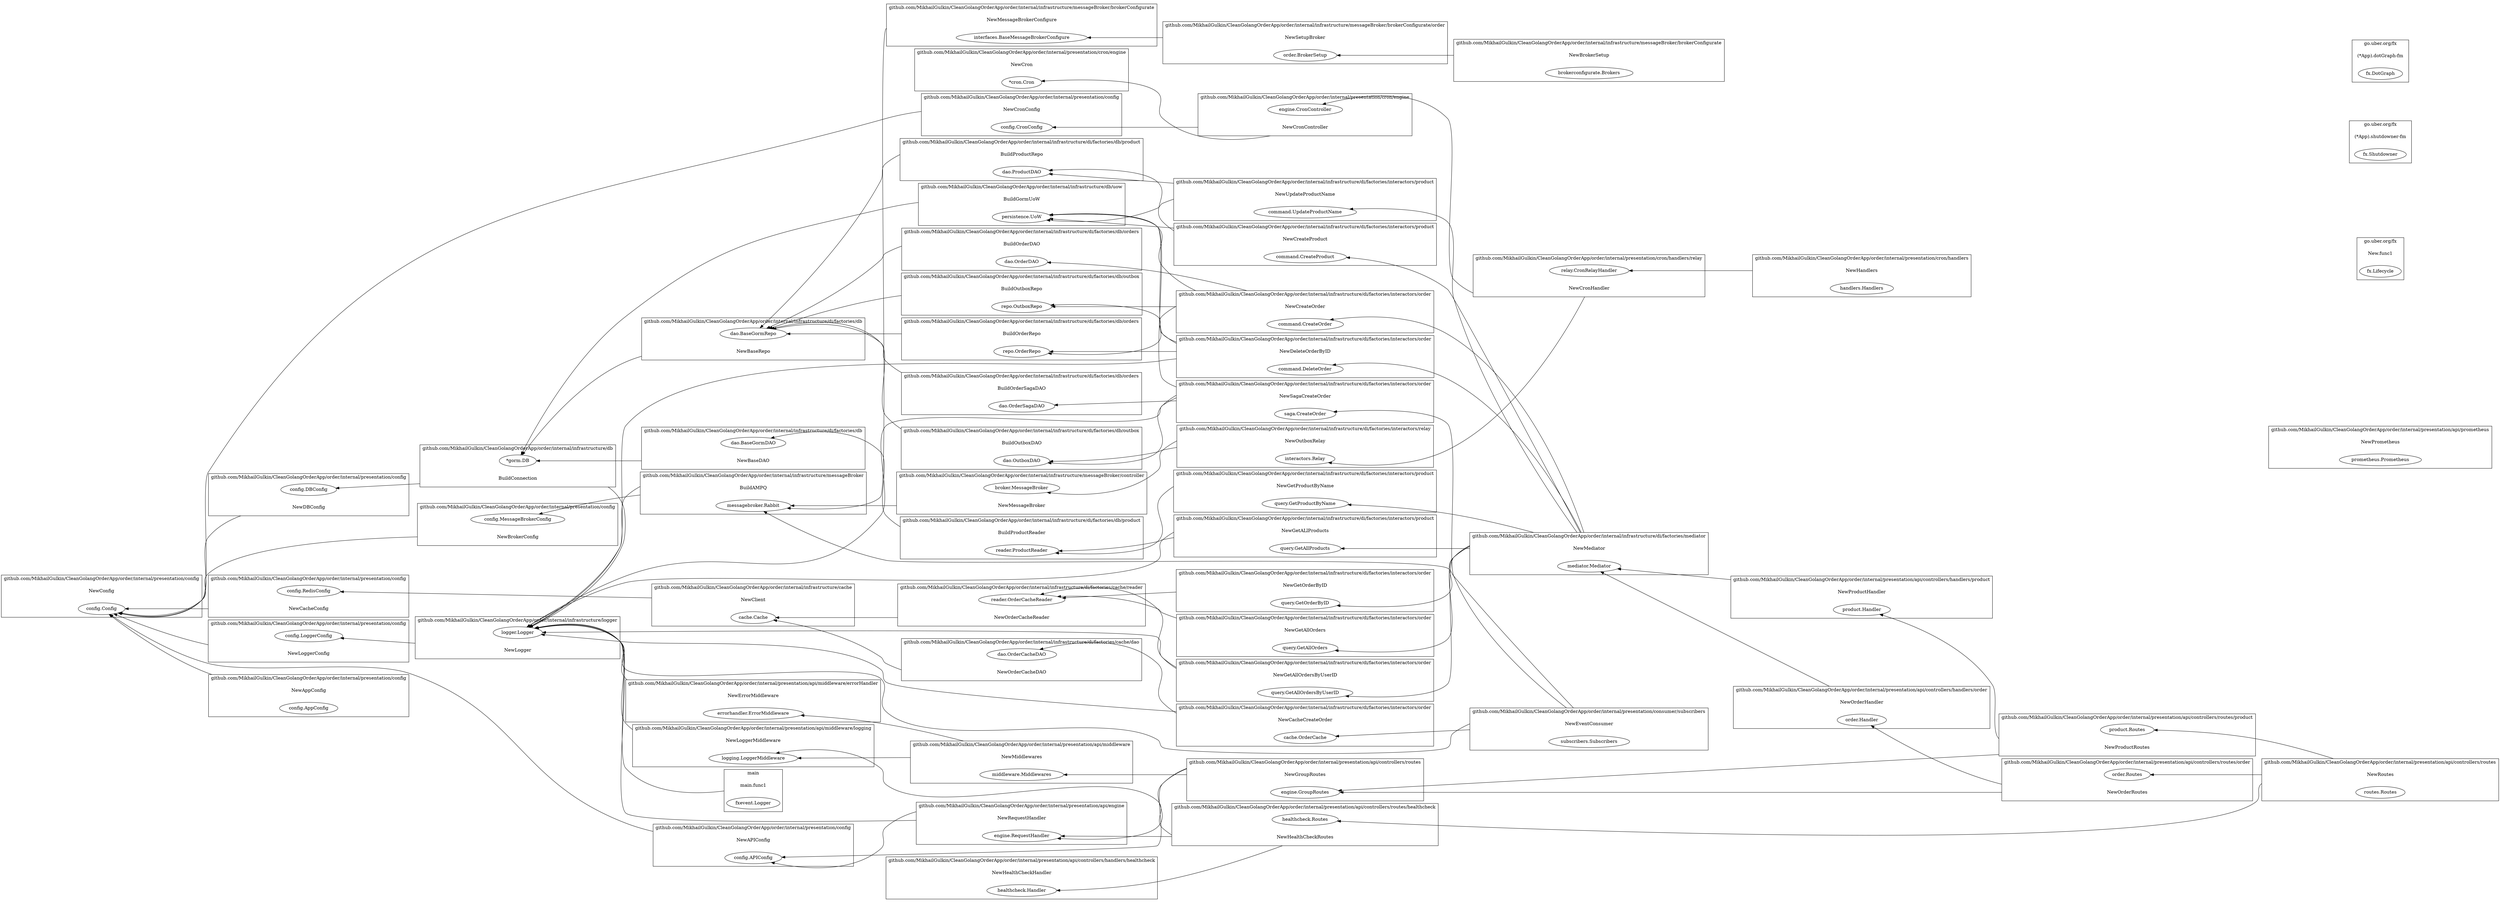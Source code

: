 digraph {
	rankdir=RL;
	graph [compound=true];
	
		subgraph cluster_0 {
			label = "github.com/MikhailGulkin/CleanGolangOrderApp/order/internal/infrastructure/di/factories/db/product";
			constructor_0 [shape=plaintext label="BuildProductRepo"];
			
			"dao.ProductDAO" [label=<dao.ProductDAO>];
			
		}
		
			constructor_0 -> "dao.BaseGormRepo" [ltail=cluster_0];
		
		
		subgraph cluster_1 {
			label = "github.com/MikhailGulkin/CleanGolangOrderApp/order/internal/infrastructure/di/factories/db/product";
			constructor_1 [shape=plaintext label="BuildProductReader"];
			
			"reader.ProductReader" [label=<reader.ProductReader>];
			
		}
		
			constructor_1 -> "dao.BaseGormDAO" [ltail=cluster_1];
		
		
		subgraph cluster_2 {
			label = "github.com/MikhailGulkin/CleanGolangOrderApp/order/internal/infrastructure/di/factories/db/orders";
			constructor_2 [shape=plaintext label="BuildOrderRepo"];
			
			"repo.OrderRepo" [label=<repo.OrderRepo>];
			
		}
		
			constructor_2 -> "dao.BaseGormRepo" [ltail=cluster_2];
		
		
		subgraph cluster_3 {
			label = "github.com/MikhailGulkin/CleanGolangOrderApp/order/internal/infrastructure/di/factories/db/orders";
			constructor_3 [shape=plaintext label="BuildOrderDAO"];
			
			"dao.OrderDAO" [label=<dao.OrderDAO>];
			
		}
		
			constructor_3 -> "dao.BaseGormRepo" [ltail=cluster_3];
		
		
		subgraph cluster_4 {
			label = "github.com/MikhailGulkin/CleanGolangOrderApp/order/internal/infrastructure/di/factories/db/orders";
			constructor_4 [shape=plaintext label="BuildOrderSagaDAO"];
			
			"dao.OrderSagaDAO" [label=<dao.OrderSagaDAO>];
			
		}
		
			constructor_4 -> "dao.BaseGormRepo" [ltail=cluster_4];
		
		
		subgraph cluster_5 {
			label = "github.com/MikhailGulkin/CleanGolangOrderApp/order/internal/infrastructure/db/uow";
			constructor_5 [shape=plaintext label="BuildGormUoW"];
			
			"persistence.UoW" [label=<persistence.UoW>];
			
		}
		
			constructor_5 -> "*gorm.DB" [ltail=cluster_5];
		
		
		subgraph cluster_6 {
			label = "github.com/MikhailGulkin/CleanGolangOrderApp/order/internal/infrastructure/db";
			constructor_6 [shape=plaintext label="BuildConnection"];
			
			"*gorm.DB" [label=<*gorm.DB>];
			
		}
		
			constructor_6 -> "logger.Logger" [ltail=cluster_6];
		
			constructor_6 -> "config.DBConfig" [ltail=cluster_6];
		
		
		subgraph cluster_7 {
			label = "github.com/MikhailGulkin/CleanGolangOrderApp/order/internal/infrastructure/di/factories/db";
			constructor_7 [shape=plaintext label="NewBaseRepo"];
			
			"dao.BaseGormRepo" [label=<dao.BaseGormRepo>];
			
		}
		
			constructor_7 -> "*gorm.DB" [ltail=cluster_7];
		
		
		subgraph cluster_8 {
			label = "github.com/MikhailGulkin/CleanGolangOrderApp/order/internal/infrastructure/di/factories/db";
			constructor_8 [shape=plaintext label="NewBaseDAO"];
			
			"dao.BaseGormDAO" [label=<dao.BaseGormDAO>];
			
		}
		
			constructor_8 -> "*gorm.DB" [ltail=cluster_8];
		
		
		subgraph cluster_9 {
			label = "github.com/MikhailGulkin/CleanGolangOrderApp/order/internal/infrastructure/di/factories/db/outbox";
			constructor_9 [shape=plaintext label="BuildOutboxRepo"];
			
			"repo.OutboxRepo" [label=<repo.OutboxRepo>];
			
		}
		
			constructor_9 -> "dao.BaseGormRepo" [ltail=cluster_9];
		
		
		subgraph cluster_10 {
			label = "github.com/MikhailGulkin/CleanGolangOrderApp/order/internal/infrastructure/di/factories/db/outbox";
			constructor_10 [shape=plaintext label="BuildOutboxDAO"];
			
			"dao.OutboxDAO" [label=<dao.OutboxDAO>];
			
		}
		
			constructor_10 -> "dao.BaseGormRepo" [ltail=cluster_10];
		
		
		subgraph cluster_11 {
			label = "github.com/MikhailGulkin/CleanGolangOrderApp/order/internal/infrastructure/di/factories/interactors/product";
			constructor_11 [shape=plaintext label="NewCreateProduct"];
			
			"command.CreateProduct" [label=<command.CreateProduct>];
			
		}
		
			constructor_11 -> "dao.ProductDAO" [ltail=cluster_11];
		
			constructor_11 -> "persistence.UoW" [ltail=cluster_11];
		
		
		subgraph cluster_12 {
			label = "github.com/MikhailGulkin/CleanGolangOrderApp/order/internal/infrastructure/di/factories/interactors/product";
			constructor_12 [shape=plaintext label="NewGetALlProducts"];
			
			"query.GetAllProducts" [label=<query.GetAllProducts>];
			
		}
		
			constructor_12 -> "reader.ProductReader" [ltail=cluster_12];
		
			constructor_12 -> "logger.Logger" [ltail=cluster_12];
		
		
		subgraph cluster_13 {
			label = "github.com/MikhailGulkin/CleanGolangOrderApp/order/internal/infrastructure/di/factories/interactors/product";
			constructor_13 [shape=plaintext label="NewUpdateProductName"];
			
			"command.UpdateProductName" [label=<command.UpdateProductName>];
			
		}
		
			constructor_13 -> "dao.ProductDAO" [ltail=cluster_13];
		
			constructor_13 -> "persistence.UoW" [ltail=cluster_13];
		
		
		subgraph cluster_14 {
			label = "github.com/MikhailGulkin/CleanGolangOrderApp/order/internal/infrastructure/di/factories/interactors/product";
			constructor_14 [shape=plaintext label="NewGetProductByName"];
			
			"query.GetProductByName" [label=<query.GetProductByName>];
			
		}
		
			constructor_14 -> "reader.ProductReader" [ltail=cluster_14];
		
		
		subgraph cluster_15 {
			label = "github.com/MikhailGulkin/CleanGolangOrderApp/order/internal/infrastructure/di/factories/interactors/order";
			constructor_15 [shape=plaintext label="NewCreateOrder"];
			
			"command.CreateOrder" [label=<command.CreateOrder>];
			
		}
		
			constructor_15 -> "persistence.UoW" [ltail=cluster_15];
		
			constructor_15 -> "repo.OrderRepo" [ltail=cluster_15];
		
			constructor_15 -> "dao.OrderDAO" [ltail=cluster_15];
		
			constructor_15 -> "repo.OutboxRepo" [ltail=cluster_15];
		
		
		subgraph cluster_16 {
			label = "github.com/MikhailGulkin/CleanGolangOrderApp/order/internal/infrastructure/di/factories/interactors/order";
			constructor_16 [shape=plaintext label="NewDeleteOrderByID"];
			
			"command.DeleteOrder" [label=<command.DeleteOrder>];
			
		}
		
			constructor_16 -> "logger.Logger" [ltail=cluster_16];
		
			constructor_16 -> "repo.OrderRepo" [ltail=cluster_16];
		
			constructor_16 -> "persistence.UoW" [ltail=cluster_16];
		
			constructor_16 -> "repo.OutboxRepo" [ltail=cluster_16];
		
		
		subgraph cluster_17 {
			label = "github.com/MikhailGulkin/CleanGolangOrderApp/order/internal/infrastructure/di/factories/interactors/order";
			constructor_17 [shape=plaintext label="NewGetAllOrders"];
			
			"query.GetAllOrders" [label=<query.GetAllOrders>];
			
		}
		
			constructor_17 -> "reader.OrderCacheReader" [ltail=cluster_17];
		
		
		subgraph cluster_18 {
			label = "github.com/MikhailGulkin/CleanGolangOrderApp/order/internal/infrastructure/di/factories/interactors/order";
			constructor_18 [shape=plaintext label="NewGetOrderByID"];
			
			"query.GetOrderByID" [label=<query.GetOrderByID>];
			
		}
		
			constructor_18 -> "reader.OrderCacheReader" [ltail=cluster_18];
		
		
		subgraph cluster_19 {
			label = "github.com/MikhailGulkin/CleanGolangOrderApp/order/internal/infrastructure/di/factories/interactors/order";
			constructor_19 [shape=plaintext label="NewGetAllOrdersByUserID"];
			
			"query.GetAllOrdersByUserID" [label=<query.GetAllOrdersByUserID>];
			
		}
		
			constructor_19 -> "reader.OrderCacheReader" [ltail=cluster_19];
		
			constructor_19 -> "logger.Logger" [ltail=cluster_19];
		
		
		subgraph cluster_20 {
			label = "github.com/MikhailGulkin/CleanGolangOrderApp/order/internal/infrastructure/di/factories/interactors/order";
			constructor_20 [shape=plaintext label="NewCacheCreateOrder"];
			
			"cache.OrderCache" [label=<cache.OrderCache>];
			
		}
		
			constructor_20 -> "dao.OrderCacheDAO" [ltail=cluster_20];
		
			constructor_20 -> "logger.Logger" [ltail=cluster_20];
		
		
		subgraph cluster_21 {
			label = "github.com/MikhailGulkin/CleanGolangOrderApp/order/internal/infrastructure/di/factories/interactors/order";
			constructor_21 [shape=plaintext label="NewSagaCreateOrder"];
			
			"saga.CreateOrder" [label=<saga.CreateOrder>];
			
		}
		
			constructor_21 -> "dao.OrderSagaDAO" [ltail=cluster_21];
		
			constructor_21 -> "persistence.UoW" [ltail=cluster_21];
		
			constructor_21 -> "logger.Logger" [ltail=cluster_21];
		
			constructor_21 -> "dao.OutboxDAO" [ltail=cluster_21];
		
		
		subgraph cluster_22 {
			label = "github.com/MikhailGulkin/CleanGolangOrderApp/order/internal/infrastructure/di/factories/interactors/relay";
			constructor_22 [shape=plaintext label="NewOutboxRelay"];
			
			"interactors.Relay" [label=<interactors.Relay>];
			
		}
		
			constructor_22 -> "dao.OutboxDAO" [ltail=cluster_22];
		
			constructor_22 -> "broker.MessageBroker" [ltail=cluster_22];
		
		
		subgraph cluster_23 {
			label = "github.com/MikhailGulkin/CleanGolangOrderApp/order/internal/infrastructure/messageBroker";
			constructor_23 [shape=plaintext label="BuildAMPQ"];
			
			"messagebroker.Rabbit" [label=<messagebroker.Rabbit>];
			
		}
		
			constructor_23 -> "config.MessageBrokerConfig" [ltail=cluster_23];
		
			constructor_23 -> "logger.Logger" [ltail=cluster_23];
		
		
		subgraph cluster_24 {
			label = "github.com/MikhailGulkin/CleanGolangOrderApp/order/internal/infrastructure/messageBroker/brokerConfigurate";
			constructor_24 [shape=plaintext label="NewMessageBrokerConfigure"];
			
			"interfaces.BaseMessageBrokerConfigure" [label=<interfaces.BaseMessageBrokerConfigure>];
			
		}
		
			constructor_24 -> "messagebroker.Rabbit" [ltail=cluster_24];
		
		
		subgraph cluster_25 {
			label = "github.com/MikhailGulkin/CleanGolangOrderApp/order/internal/infrastructure/messageBroker/brokerConfigurate/order";
			constructor_25 [shape=plaintext label="NewSetupBroker"];
			
			"order.BrokerSetup" [label=<order.BrokerSetup>];
			
		}
		
			constructor_25 -> "interfaces.BaseMessageBrokerConfigure" [ltail=cluster_25];
		
		
		subgraph cluster_26 {
			label = "github.com/MikhailGulkin/CleanGolangOrderApp/order/internal/infrastructure/messageBroker/brokerConfigurate";
			constructor_26 [shape=plaintext label="NewBrokerSetup"];
			
			"brokerconfigurate.Brokers" [label=<brokerconfigurate.Brokers>];
			
		}
		
			constructor_26 -> "order.BrokerSetup" [ltail=cluster_26];
		
		
		subgraph cluster_27 {
			label = "github.com/MikhailGulkin/CleanGolangOrderApp/order/internal/infrastructure/messageBroker/controller";
			constructor_27 [shape=plaintext label="NewMessageBroker"];
			
			"broker.MessageBroker" [label=<broker.MessageBroker>];
			
		}
		
			constructor_27 -> "messagebroker.Rabbit" [ltail=cluster_27];
		
		
		subgraph cluster_28 {
			label = "github.com/MikhailGulkin/CleanGolangOrderApp/order/internal/infrastructure/cache";
			constructor_28 [shape=plaintext label="NewClient"];
			
			"cache.Cache" [label=<cache.Cache>];
			
		}
		
			constructor_28 -> "config.RedisConfig" [ltail=cluster_28];
		
		
		subgraph cluster_29 {
			label = "github.com/MikhailGulkin/CleanGolangOrderApp/order/internal/infrastructure/di/factories/cache/dao";
			constructor_29 [shape=plaintext label="NewOrderCacheDAO"];
			
			"dao.OrderCacheDAO" [label=<dao.OrderCacheDAO>];
			
		}
		
			constructor_29 -> "cache.Cache" [ltail=cluster_29];
		
		
		subgraph cluster_30 {
			label = "github.com/MikhailGulkin/CleanGolangOrderApp/order/internal/infrastructure/di/factories/cache/reader";
			constructor_30 [shape=plaintext label="NewOrderCacheReader"];
			
			"reader.OrderCacheReader" [label=<reader.OrderCacheReader>];
			
		}
		
			constructor_30 -> "cache.Cache" [ltail=cluster_30];
		
		
		subgraph cluster_31 {
			label = "github.com/MikhailGulkin/CleanGolangOrderApp/order/internal/infrastructure/logger";
			constructor_31 [shape=plaintext label="NewLogger"];
			
			"logger.Logger" [label=<logger.Logger>];
			
		}
		
			constructor_31 -> "config.LoggerConfig" [ltail=cluster_31];
		
		
		subgraph cluster_32 {
			label = "github.com/MikhailGulkin/CleanGolangOrderApp/order/internal/infrastructure/di/factories/mediator";
			constructor_32 [shape=plaintext label="NewMediator"];
			
			"mediator.Mediator" [label=<mediator.Mediator>];
			
		}
		
			constructor_32 -> "query.GetAllProducts" [ltail=cluster_32];
		
			constructor_32 -> "query.GetProductByName" [ltail=cluster_32];
		
			constructor_32 -> "command.UpdateProductName" [ltail=cluster_32];
		
			constructor_32 -> "command.CreateProduct" [ltail=cluster_32];
		
			constructor_32 -> "command.CreateOrder" [ltail=cluster_32];
		
			constructor_32 -> "command.DeleteOrder" [ltail=cluster_32];
		
			constructor_32 -> "query.GetAllOrders" [ltail=cluster_32];
		
			constructor_32 -> "query.GetAllOrdersByUserID" [ltail=cluster_32];
		
			constructor_32 -> "query.GetOrderByID" [ltail=cluster_32];
		
		
		subgraph cluster_33 {
			label = "github.com/MikhailGulkin/CleanGolangOrderApp/order/internal/presentation/config";
			constructor_33 [shape=plaintext label="NewConfig"];
			
			"config.Config" [label=<config.Config>];
			
		}
		
		
		subgraph cluster_34 {
			label = "github.com/MikhailGulkin/CleanGolangOrderApp/order/internal/presentation/config";
			constructor_34 [shape=plaintext label="NewDBConfig"];
			
			"config.DBConfig" [label=<config.DBConfig>];
			
		}
		
			constructor_34 -> "config.Config" [ltail=cluster_34];
		
		
		subgraph cluster_35 {
			label = "github.com/MikhailGulkin/CleanGolangOrderApp/order/internal/presentation/config";
			constructor_35 [shape=plaintext label="NewAPIConfig"];
			
			"config.APIConfig" [label=<config.APIConfig>];
			
		}
		
			constructor_35 -> "config.Config" [ltail=cluster_35];
		
		
		subgraph cluster_36 {
			label = "github.com/MikhailGulkin/CleanGolangOrderApp/order/internal/presentation/config";
			constructor_36 [shape=plaintext label="NewBrokerConfig"];
			
			"config.MessageBrokerConfig" [label=<config.MessageBrokerConfig>];
			
		}
		
			constructor_36 -> "config.Config" [ltail=cluster_36];
		
		
		subgraph cluster_37 {
			label = "github.com/MikhailGulkin/CleanGolangOrderApp/order/internal/presentation/config";
			constructor_37 [shape=plaintext label="NewCronConfig"];
			
			"config.CronConfig" [label=<config.CronConfig>];
			
		}
		
			constructor_37 -> "config.Config" [ltail=cluster_37];
		
		
		subgraph cluster_38 {
			label = "github.com/MikhailGulkin/CleanGolangOrderApp/order/internal/presentation/config";
			constructor_38 [shape=plaintext label="NewLoggerConfig"];
			
			"config.LoggerConfig" [label=<config.LoggerConfig>];
			
		}
		
			constructor_38 -> "config.Config" [ltail=cluster_38];
		
		
		subgraph cluster_39 {
			label = "github.com/MikhailGulkin/CleanGolangOrderApp/order/internal/presentation/config";
			constructor_39 [shape=plaintext label="NewCacheConfig"];
			
			"config.RedisConfig" [label=<config.RedisConfig>];
			
		}
		
			constructor_39 -> "config.Config" [ltail=cluster_39];
		
		
		subgraph cluster_40 {
			label = "github.com/MikhailGulkin/CleanGolangOrderApp/order/internal/presentation/config";
			constructor_40 [shape=plaintext label="NewAppConfig"];
			
			"config.AppConfig" [label=<config.AppConfig>];
			
		}
		
			constructor_40 -> "config.Config" [ltail=cluster_40];
		
		
		subgraph cluster_41 {
			label = "github.com/MikhailGulkin/CleanGolangOrderApp/order/internal/presentation/api/middleware/errorHandler";
			constructor_41 [shape=plaintext label="NewErrorMiddleware"];
			
			"errorhandler.ErrorMiddleware" [label=<errorhandler.ErrorMiddleware>];
			
		}
		
			constructor_41 -> "logger.Logger" [ltail=cluster_41];
		
		
		subgraph cluster_42 {
			label = "github.com/MikhailGulkin/CleanGolangOrderApp/order/internal/presentation/api/middleware/logging";
			constructor_42 [shape=plaintext label="NewLoggerMiddleware"];
			
			"logging.LoggerMiddleware" [label=<logging.LoggerMiddleware>];
			
		}
		
			constructor_42 -> "logger.Logger" [ltail=cluster_42];
		
		
		subgraph cluster_43 {
			label = "github.com/MikhailGulkin/CleanGolangOrderApp/order/internal/presentation/api/middleware";
			constructor_43 [shape=plaintext label="NewMiddlewares"];
			
			"middleware.Middlewares" [label=<middleware.Middlewares>];
			
		}
		
			constructor_43 -> "errorhandler.ErrorMiddleware" [ltail=cluster_43];
		
			constructor_43 -> "logging.LoggerMiddleware" [ltail=cluster_43];
		
		
		subgraph cluster_44 {
			label = "github.com/MikhailGulkin/CleanGolangOrderApp/order/internal/presentation/api/engine";
			constructor_44 [shape=plaintext label="NewRequestHandler"];
			
			"engine.RequestHandler" [label=<engine.RequestHandler>];
			
		}
		
			constructor_44 -> "logger.Logger" [ltail=cluster_44];
		
			constructor_44 -> "config.APIConfig" [ltail=cluster_44];
		
		
		subgraph cluster_45 {
			label = "github.com/MikhailGulkin/CleanGolangOrderApp/order/internal/presentation/api/controllers/handlers/product";
			constructor_45 [shape=plaintext label="NewProductHandler"];
			
			"product.Handler" [label=<product.Handler>];
			
		}
		
			constructor_45 -> "mediator.Mediator" [ltail=cluster_45];
		
		
		subgraph cluster_46 {
			label = "github.com/MikhailGulkin/CleanGolangOrderApp/order/internal/presentation/api/controllers/handlers/order";
			constructor_46 [shape=plaintext label="NewOrderHandler"];
			
			"order.Handler" [label=<order.Handler>];
			
		}
		
			constructor_46 -> "mediator.Mediator" [ltail=cluster_46];
		
		
		subgraph cluster_47 {
			label = "github.com/MikhailGulkin/CleanGolangOrderApp/order/internal/presentation/api/controllers/handlers/healthcheck";
			constructor_47 [shape=plaintext label="NewHealthCheckHandler"];
			
			"healthcheck.Handler" [label=<healthcheck.Handler>];
			
		}
		
		
		subgraph cluster_48 {
			label = "github.com/MikhailGulkin/CleanGolangOrderApp/order/internal/presentation/api/controllers/routes";
			constructor_48 [shape=plaintext label="NewRoutes"];
			
			"routes.Routes" [label=<routes.Routes>];
			
		}
		
			constructor_48 -> "product.Routes" [ltail=cluster_48];
		
			constructor_48 -> "order.Routes" [ltail=cluster_48];
		
			constructor_48 -> "healthcheck.Routes" [ltail=cluster_48];
		
		
		subgraph cluster_49 {
			label = "github.com/MikhailGulkin/CleanGolangOrderApp/order/internal/presentation/api/controllers/routes";
			constructor_49 [shape=plaintext label="NewGroupRoutes"];
			
			"engine.GroupRoutes" [label=<engine.GroupRoutes>];
			
		}
		
			constructor_49 -> "config.APIConfig" [ltail=cluster_49];
		
			constructor_49 -> "engine.RequestHandler" [ltail=cluster_49];
		
			constructor_49 -> "middleware.Middlewares" [ltail=cluster_49];
		
		
		subgraph cluster_50 {
			label = "github.com/MikhailGulkin/CleanGolangOrderApp/order/internal/presentation/api/controllers/routes/product";
			constructor_50 [shape=plaintext label="NewProductRoutes"];
			
			"product.Routes" [label=<product.Routes>];
			
		}
		
			constructor_50 -> "engine.GroupRoutes" [ltail=cluster_50];
		
			constructor_50 -> "product.Handler" [ltail=cluster_50];
		
		
		subgraph cluster_51 {
			label = "github.com/MikhailGulkin/CleanGolangOrderApp/order/internal/presentation/api/controllers/routes/order";
			constructor_51 [shape=plaintext label="NewOrderRoutes"];
			
			"order.Routes" [label=<order.Routes>];
			
		}
		
			constructor_51 -> "engine.GroupRoutes" [ltail=cluster_51];
		
			constructor_51 -> "order.Handler" [ltail=cluster_51];
		
		
		subgraph cluster_52 {
			label = "github.com/MikhailGulkin/CleanGolangOrderApp/order/internal/presentation/api/controllers/routes/healthcheck";
			constructor_52 [shape=plaintext label="NewHealthCheckRoutes"];
			
			"healthcheck.Routes" [label=<healthcheck.Routes>];
			
		}
		
			constructor_52 -> "engine.RequestHandler" [ltail=cluster_52];
		
			constructor_52 -> "healthcheck.Handler" [ltail=cluster_52];
		
			constructor_52 -> "logging.LoggerMiddleware" [ltail=cluster_52];
		
		
		subgraph cluster_53 {
			label = "github.com/MikhailGulkin/CleanGolangOrderApp/order/internal/presentation/api/prometheus";
			constructor_53 [shape=plaintext label="NewPrometheus"];
			
			"prometheus.Prometheus" [label=<prometheus.Prometheus>];
			
		}
		
		
		subgraph cluster_54 {
			label = "github.com/MikhailGulkin/CleanGolangOrderApp/order/internal/presentation/consumer/subscribers";
			constructor_54 [shape=plaintext label="NewEventConsumer"];
			
			"subscribers.Subscribers" [label=<subscribers.Subscribers>];
			
		}
		
			constructor_54 -> "messagebroker.Rabbit" [ltail=cluster_54];
		
			constructor_54 -> "saga.CreateOrder" [ltail=cluster_54];
		
			constructor_54 -> "cache.OrderCache" [ltail=cluster_54];
		
			constructor_54 -> "logger.Logger" [ltail=cluster_54];
		
		
		subgraph cluster_55 {
			label = "github.com/MikhailGulkin/CleanGolangOrderApp/order/internal/presentation/cron/handlers";
			constructor_55 [shape=plaintext label="NewHandlers"];
			
			"handlers.Handlers" [label=<handlers.Handlers>];
			
		}
		
			constructor_55 -> "relay.CronRelayHandler" [ltail=cluster_55];
		
		
		subgraph cluster_56 {
			label = "github.com/MikhailGulkin/CleanGolangOrderApp/order/internal/presentation/cron/handlers/relay";
			constructor_56 [shape=plaintext label="NewCronHandler"];
			
			"relay.CronRelayHandler" [label=<relay.CronRelayHandler>];
			
		}
		
			constructor_56 -> "engine.CronController" [ltail=cluster_56];
		
			constructor_56 -> "interactors.Relay" [ltail=cluster_56];
		
		
		subgraph cluster_57 {
			label = "github.com/MikhailGulkin/CleanGolangOrderApp/order/internal/presentation/cron/engine";
			constructor_57 [shape=plaintext label="NewCron"];
			
			"*cron.Cron" [label=<*cron.Cron>];
			
		}
		
		
		subgraph cluster_58 {
			label = "github.com/MikhailGulkin/CleanGolangOrderApp/order/internal/presentation/cron/engine";
			constructor_58 [shape=plaintext label="NewCronController"];
			
			"engine.CronController" [label=<engine.CronController>];
			
		}
		
			constructor_58 -> "*cron.Cron" [ltail=cluster_58];
		
			constructor_58 -> "config.CronConfig" [ltail=cluster_58];
		
		
		subgraph cluster_59 {
			label = "go.uber.org/fx";
			constructor_59 [shape=plaintext label="New.func1"];
			
			"fx.Lifecycle" [label=<fx.Lifecycle>];
			
		}
		
		
		subgraph cluster_60 {
			label = "go.uber.org/fx";
			constructor_60 [shape=plaintext label="(*App).shutdowner-fm"];
			
			"fx.Shutdowner" [label=<fx.Shutdowner>];
			
		}
		
		
		subgraph cluster_61 {
			label = "go.uber.org/fx";
			constructor_61 [shape=plaintext label="(*App).dotGraph-fm"];
			
			"fx.DotGraph" [label=<fx.DotGraph>];
			
		}
		
		
		subgraph cluster_62 {
			label = "main";
			constructor_62 [shape=plaintext label="main.func1"];
			
			"fxevent.Logger" [label=<fxevent.Logger>];
			
		}
		
			constructor_62 -> "logger.Logger" [ltail=cluster_62];
		
		
	
}